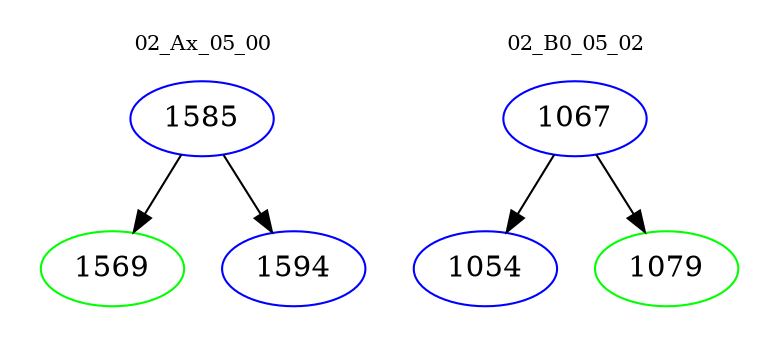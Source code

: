 digraph{
subgraph cluster_0 {
color = white
label = "02_Ax_05_00";
fontsize=10;
T0_1585 [label="1585", color="blue"]
T0_1585 -> T0_1569 [color="black"]
T0_1569 [label="1569", color="green"]
T0_1585 -> T0_1594 [color="black"]
T0_1594 [label="1594", color="blue"]
}
subgraph cluster_1 {
color = white
label = "02_B0_05_02";
fontsize=10;
T1_1067 [label="1067", color="blue"]
T1_1067 -> T1_1054 [color="black"]
T1_1054 [label="1054", color="blue"]
T1_1067 -> T1_1079 [color="black"]
T1_1079 [label="1079", color="green"]
}
}
